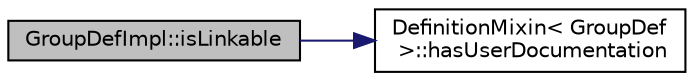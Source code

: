 digraph "GroupDefImpl::isLinkable"
{
 // LATEX_PDF_SIZE
  edge [fontname="Helvetica",fontsize="10",labelfontname="Helvetica",labelfontsize="10"];
  node [fontname="Helvetica",fontsize="10",shape=record];
  rankdir="LR";
  Node1 [label="GroupDefImpl::isLinkable",height=0.2,width=0.4,color="black", fillcolor="grey75", style="filled", fontcolor="black",tooltip=" "];
  Node1 -> Node2 [color="midnightblue",fontsize="10",style="solid",fontname="Helvetica"];
  Node2 [label="DefinitionMixin\< GroupDef\l \>::hasUserDocumentation",height=0.2,width=0.4,color="black", fillcolor="white", style="filled",URL="$classDefinitionMixin.html#af46bca4c79a512c0780575e3ec627375",tooltip=" "];
}

